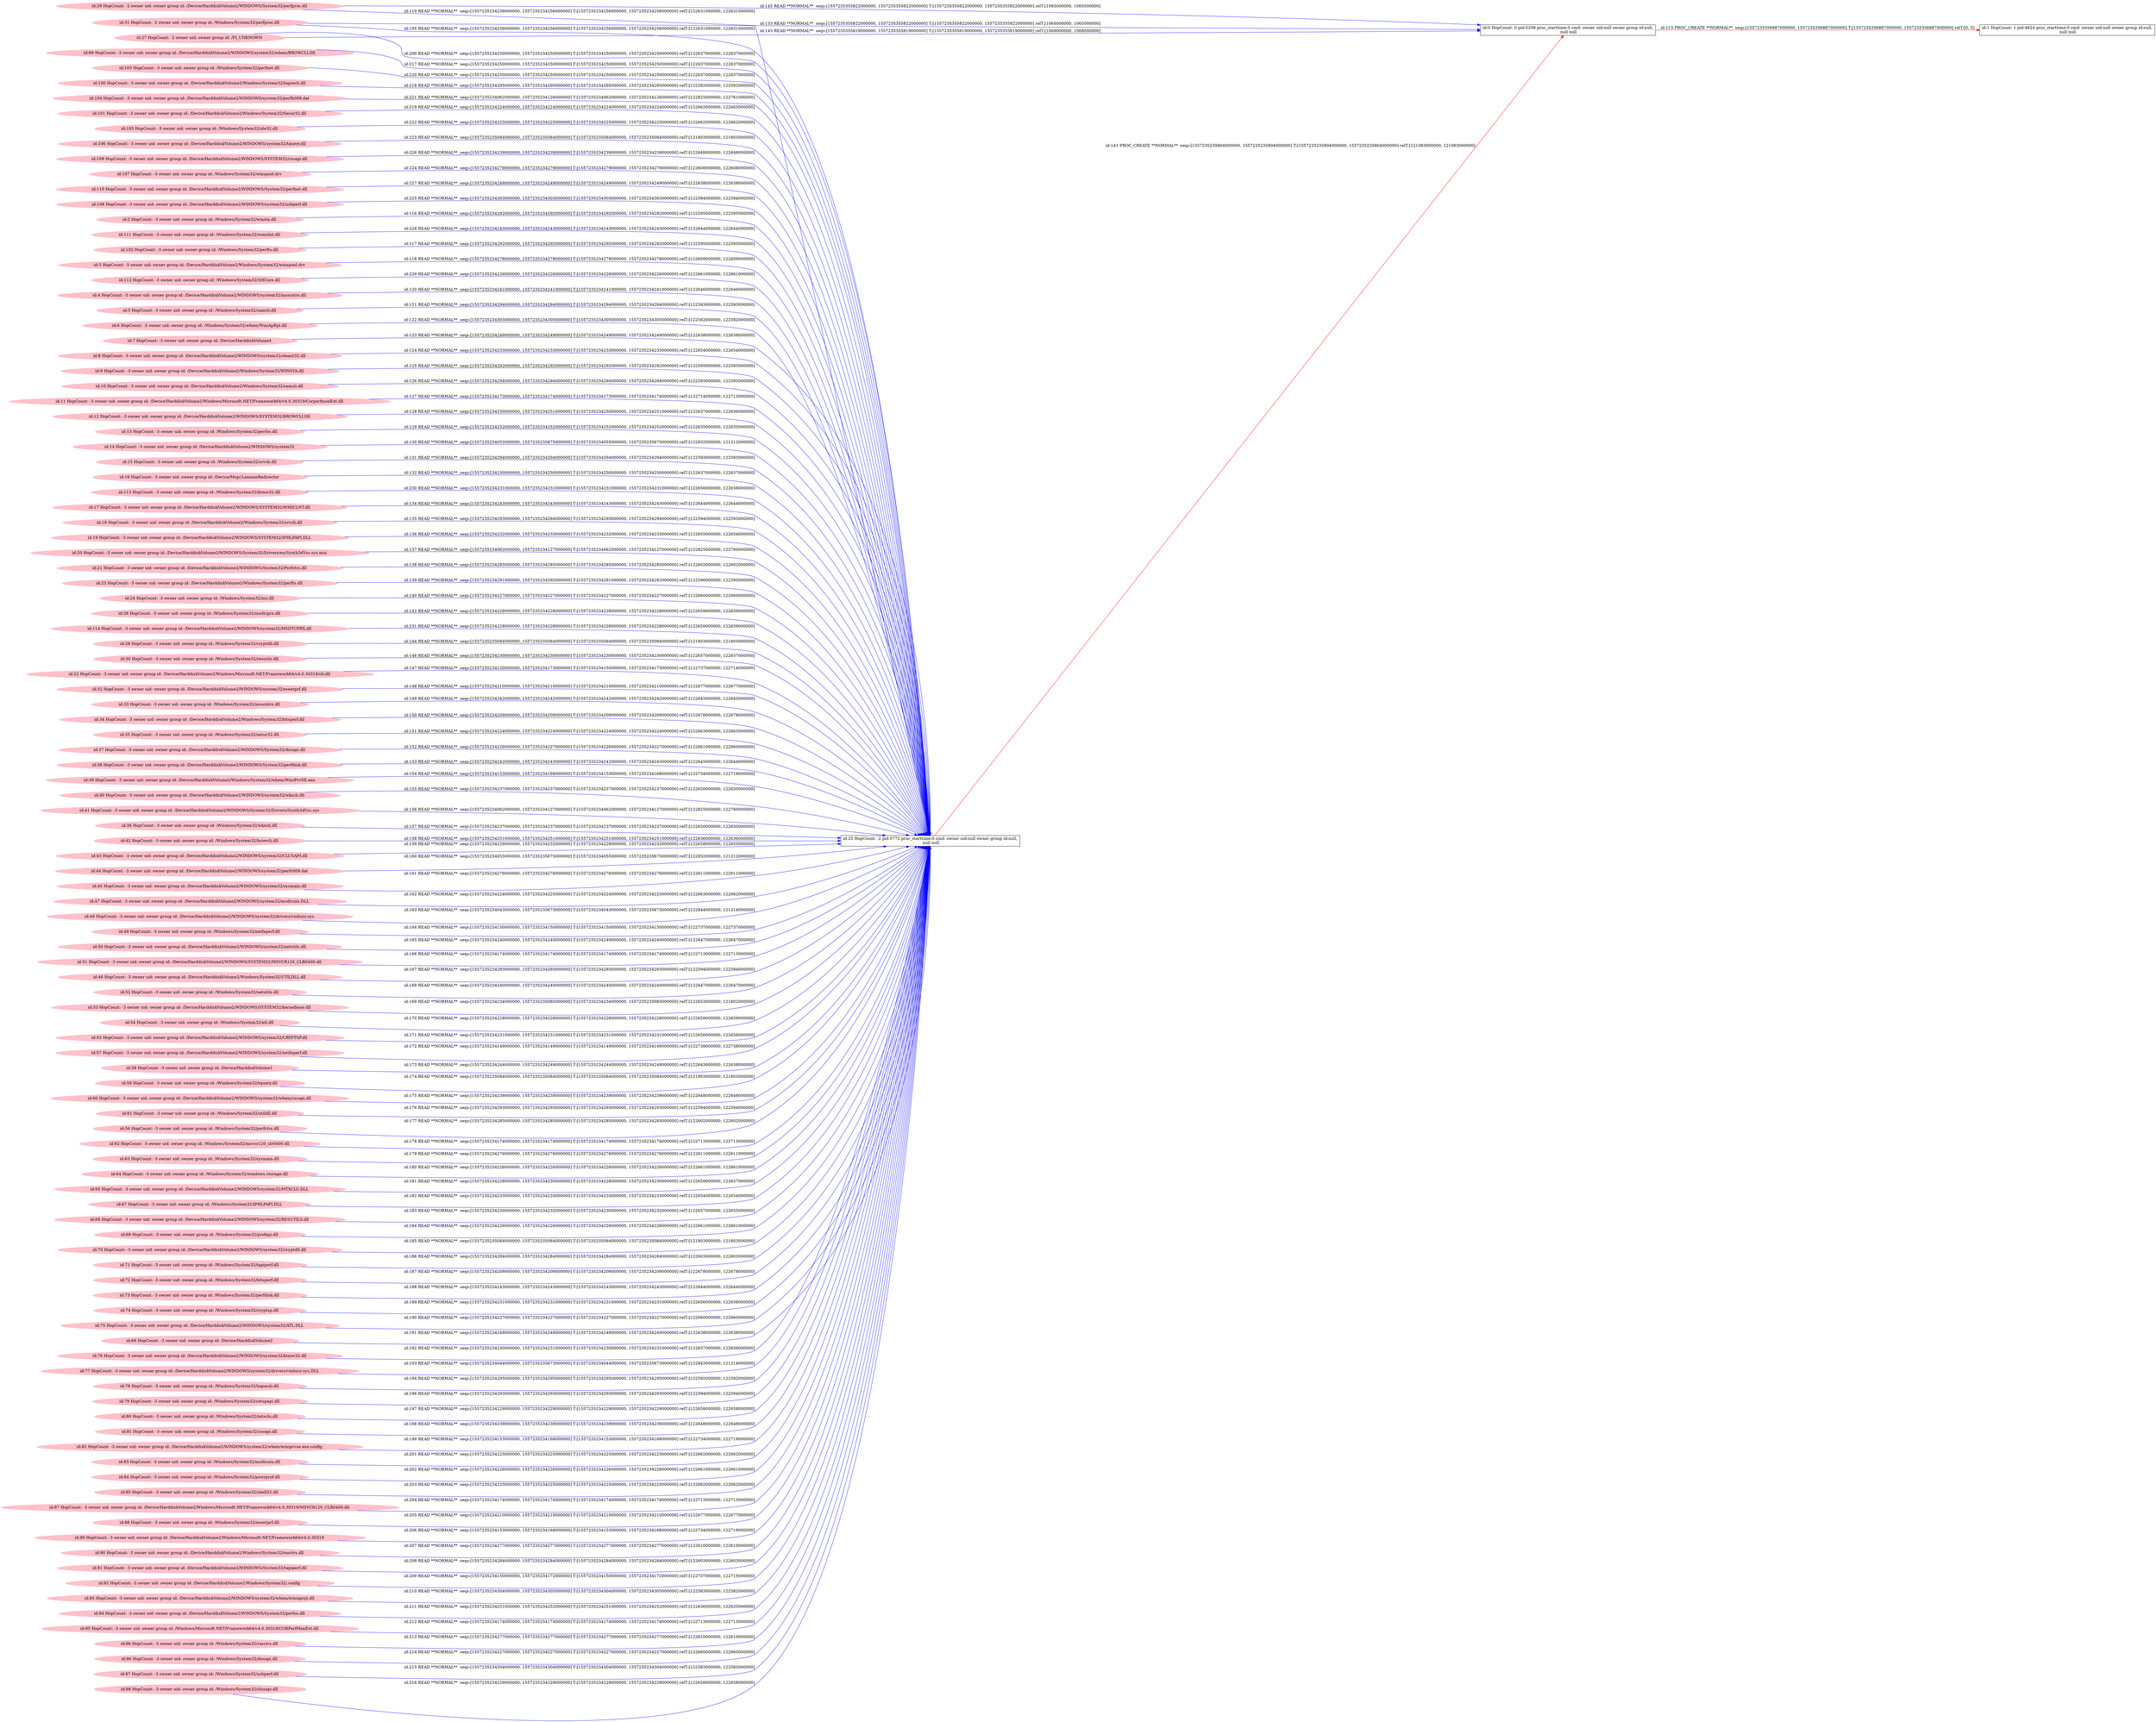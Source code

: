 digraph  {
rankdir=LR
"0"[color=black,label="id:0 HopCount: 0 pid:5208 proc_starttime:0 cmd: owner uid:null owner group id:null,\n null null", shape=box,style=solid];
"1"[color=black,label="id:1 HopCount: 1 pid:4624 proc_starttime:0 cmd: owner uid:null owner group id:null,\n null null", shape=box,style=solid];
"0" -> "1" [id=115,__obj="PROC_CREATE"color=red,label="id:115 PROC_CREATE **NORMAL**  seqs:[1557235356887000000, 1557235356887000000] T:[1557235356887000000, 1557235356887000000] relT:[0, 0]",style=solid];
"2"[color=pink,label="id:2 HopCount: -3 owner uid: owner group id: /Windows/System32/winsta.dll ", shape=oval,style=filled];
"25"[color=black,label="id:25 HopCount: -2 pid:5772 proc_starttime:0 cmd: owner uid:null owner group id:null,\n null null", shape=box,style=solid];
"2" -> "25" [id=116,__obj="READ"color=blue,label="id:116 READ **NORMAL**  seqs:[1557235234292000000, 1557235234292000000] T:[1557235234292000000, 1557235234292000000] relT:[122595000000, 122595000000]",style=solid];
"102"[color=pink,label="id:102 HopCount: -3 owner uid: owner group id: /Windows/System32/perfts.dll ", shape=oval,style=filled];
"102" -> "25" [id=117,__obj="READ"color=blue,label="id:117 READ **NORMAL**  seqs:[1557235234292000000, 1557235234292000000] T:[1557235234292000000, 1557235234292000000] relT:[122595000000, 122595000000]",style=solid];
"3"[color=pink,label="id:3 HopCount: -3 owner uid: owner group id: /Device/HarddiskVolume2/Windows/System32/winspool.drv ", shape=oval,style=filled];
"3" -> "25" [id=118,__obj="READ"color=blue,label="id:118 READ **NORMAL**  seqs:[1557235234278000000, 1557235234278000000] T:[1557235234278000000, 1557235234278000000] relT:[122609000000, 122609000000]",style=solid];
"29"[color=pink,label="id:29 HopCount: -2 owner uid: owner group id: /Device/HarddiskVolume2/WINDOWS/System32/perfproc.dll ", shape=oval,style=filled];
"29" -> "25" [id=119,__obj="READ"color=blue,label="id:119 READ **NORMAL**  seqs:[1557235234256000000, 1557235234256000000] T:[1557235234256000000, 1557235234256000000] relT:[122631000000, 122631000000]",style=solid];
"4"[color=pink,label="id:4 HopCount: -3 owner uid: owner group id: /Device/HarddiskVolume2/WINDOWS/system32/msscntrs.dll ", shape=oval,style=filled];
"4" -> "25" [id=120,__obj="READ"color=blue,label="id:120 READ **NORMAL**  seqs:[1557235234241000000, 1557235234241000000] T:[1557235234241000000, 1557235234241000000] relT:[122646000000, 122646000000]",style=solid];
"5"[color=pink,label="id:5 HopCount: -3 owner uid: owner group id: /Windows/System32/samcli.dll ", shape=oval,style=filled];
"5" -> "25" [id=121,__obj="READ"color=blue,label="id:121 READ **NORMAL**  seqs:[1557235234294000000, 1557235234294000000] T:[1557235234294000000, 1557235234294000000] relT:[122593000000, 122593000000]",style=solid];
"6"[color=pink,label="id:6 HopCount: -3 owner uid: owner group id: /Windows/System32/wbem/WmiApRpl.dll ", shape=oval,style=filled];
"6" -> "25" [id=122,__obj="READ"color=blue,label="id:122 READ **NORMAL**  seqs:[1557235234305000000, 1557235234305000000] T:[1557235234305000000, 1557235234305000000] relT:[122582000000, 122582000000]",style=solid];
"7"[color=pink,label="id:7 HopCount: -3 owner uid: owner group id: /Device/HarddiskVolume4 ", shape=oval,style=filled];
"7" -> "25" [id=123,__obj="READ"color=blue,label="id:123 READ **NORMAL**  seqs:[1557235234249000000, 1557235234249000000] T:[1557235234249000000, 1557235234249000000] relT:[122638000000, 122638000000]",style=solid];
"8"[color=pink,label="id:8 HopCount: -3 owner uid: owner group id: /Device/HarddiskVolume2/WINDOWS/system32/oleaut32.dll ", shape=oval,style=filled];
"8" -> "25" [id=124,__obj="READ"color=blue,label="id:124 READ **NORMAL**  seqs:[1557235234233000000, 1557235234233000000] T:[1557235234233000000, 1557235234233000000] relT:[122654000000, 122654000000]",style=solid];
"9"[color=pink,label="id:9 HopCount: -3 owner uid: owner group id: /Device/HarddiskVolume2/Windows/System32/WINSTA.dll ", shape=oval,style=filled];
"9" -> "25" [id=125,__obj="READ"color=blue,label="id:125 READ **NORMAL**  seqs:[1557235234292000000, 1557235234292000000] T:[1557235234292000000, 1557235234292000000] relT:[122595000000, 122595000000]",style=solid];
"10"[color=pink,label="id:10 HopCount: -3 owner uid: owner group id: /Device/HarddiskVolume2/Windows/System32/samcli.dll ", shape=oval,style=filled];
"10" -> "25" [id=126,__obj="READ"color=blue,label="id:126 READ **NORMAL**  seqs:[1557235234294000000, 1557235234294000000] T:[1557235234294000000, 1557235234294000000] relT:[122593000000, 122593000000]",style=solid];
"11"[color=pink,label="id:11 HopCount: -3 owner uid: owner group id: /Device/HarddiskVolume2/Windows/Microsoft.NET/Framework64/v4.0.30319/CorperfmonExt.dll ", shape=oval,style=filled];
"11" -> "25" [id=127,__obj="READ"color=blue,label="id:127 READ **NORMAL**  seqs:[1557235234173000000, 1557235234174000000] T:[1557235234173000000, 1557235234174000000] relT:[122714000000, 122713000000]",style=solid];
"12"[color=pink,label="id:12 HopCount: -3 owner uid: owner group id: /Device/HarddiskVolume2/WINDOWS/SYSTEM32/BROWCLI.Dll ", shape=oval,style=filled];
"12" -> "25" [id=128,__obj="READ"color=blue,label="id:128 READ **NORMAL**  seqs:[1557235234250000000, 1557235234251000000] T:[1557235234250000000, 1557235234251000000] relT:[122637000000, 122636000000]",style=solid];
"13"[color=pink,label="id:13 HopCount: -3 owner uid: owner group id: /Windows/System32/perfos.dll ", shape=oval,style=filled];
"13" -> "25" [id=129,__obj="READ"color=blue,label="id:129 READ **NORMAL**  seqs:[1557235234252000000, 1557235234252000000] T:[1557235234252000000, 1557235234252000000] relT:[122635000000, 122635000000]",style=solid];
"14"[color=pink,label="id:14 HopCount: -3 owner uid: owner group id: /Device/HarddiskVolume2/WINDOWS/system32 ", shape=oval,style=filled];
"14" -> "25" [id=130,__obj="READ"color=blue,label="id:130 READ **NORMAL**  seqs:[1557235234055000000, 1557235235675000000] T:[1557235234055000000, 1557235235675000000] relT:[122832000000, 121212000000]",style=solid];
"15"[color=pink,label="id:15 HopCount: -3 owner uid: owner group id: /Windows/System32/srvcli.dll ", shape=oval,style=filled];
"15" -> "25" [id=131,__obj="READ"color=blue,label="id:131 READ **NORMAL**  seqs:[1557235234294000000, 1557235234294000000] T:[1557235234294000000, 1557235234294000000] relT:[122593000000, 122593000000]",style=solid];
"16"[color=pink,label="id:16 HopCount: -3 owner uid: owner group id: /Device/Mup/;LanmanRedirector ", shape=oval,style=filled];
"16" -> "25" [id=132,__obj="READ"color=blue,label="id:132 READ **NORMAL**  seqs:[1557235234250000000, 1557235234250000000] T:[1557235234250000000, 1557235234250000000] relT:[122637000000, 122637000000]",style=solid];
"31"[color=pink,label="id:31 HopCount: -2 owner uid: owner group id: /Windows/System32/perfproc.dll ", shape=oval,style=filled];
"31" -> "0" [id=133,__obj="READ"color=blue,label="id:133 READ **NORMAL**  seqs:[1557235355822000000, 1557235355822000000] T:[1557235355822000000, 1557235355822000000] relT:[1065000000, 1065000000]",style=solid];
"17"[color=pink,label="id:17 HopCount: -3 owner uid: owner group id: /Device/HarddiskVolume2/WINDOWS/SYSTEM32/WMICLNT.dll ", shape=oval,style=filled];
"17" -> "25" [id=134,__obj="READ"color=blue,label="id:134 READ **NORMAL**  seqs:[1557235234243000000, 1557235234243000000] T:[1557235234243000000, 1557235234243000000] relT:[122644000000, 122644000000]",style=solid];
"18"[color=pink,label="id:18 HopCount: -3 owner uid: owner group id: /Device/HarddiskVolume2/Windows/System32/srvcli.dll ", shape=oval,style=filled];
"18" -> "25" [id=135,__obj="READ"color=blue,label="id:135 READ **NORMAL**  seqs:[1557235234293000000, 1557235234294000000] T:[1557235234293000000, 1557235234294000000] relT:[122594000000, 122593000000]",style=solid];
"19"[color=pink,label="id:19 HopCount: -3 owner uid: owner group id: /Device/HarddiskVolume2/WINDOWS/SYSTEM32/IPHLPAPI.DLL ", shape=oval,style=filled];
"19" -> "25" [id=136,__obj="READ"color=blue,label="id:136 READ **NORMAL**  seqs:[1557235234232000000, 1557235234233000000] T:[1557235234232000000, 1557235234233000000] relT:[122655000000, 122654000000]",style=solid];
"20"[color=pink,label="id:20 HopCount: -3 owner uid: owner group id: /Device/HarddiskVolume2/WINDOWS/System32/Drivers/en/Synth3dVsc.sys.mui ", shape=oval,style=filled];
"20" -> "25" [id=137,__obj="READ"color=blue,label="id:137 READ **NORMAL**  seqs:[1557235234062000000, 1557235234127000000] T:[1557235234062000000, 1557235234127000000] relT:[122825000000, 122760000000]",style=solid];
"21"[color=pink,label="id:21 HopCount: -3 owner uid: owner group id: /Device/HarddiskVolume2/WINDOWS/System32/Perfctrs.dll ", shape=oval,style=filled];
"21" -> "25" [id=138,__obj="READ"color=blue,label="id:138 READ **NORMAL**  seqs:[1557235234285000000, 1557235234285000000] T:[1557235234285000000, 1557235234285000000] relT:[122602000000, 122602000000]",style=solid];
"23"[color=pink,label="id:23 HopCount: -3 owner uid: owner group id: /Device/HarddiskVolume2/Windows/System32/perfts.dll ", shape=oval,style=filled];
"23" -> "25" [id=139,__obj="READ"color=blue,label="id:139 READ **NORMAL**  seqs:[1557235234291000000, 1557235234292000000] T:[1557235234291000000, 1557235234292000000] relT:[122596000000, 122595000000]",style=solid];
"24"[color=pink,label="id:24 HopCount: -3 owner uid: owner group id: /Windows/System32/nsi.dll ", shape=oval,style=filled];
"24" -> "25" [id=140,__obj="READ"color=blue,label="id:140 READ **NORMAL**  seqs:[1557235234227000000, 1557235234227000000] T:[1557235234227000000, 1557235234227000000] relT:[122660000000, 122660000000]",style=solid];
"25" -> "0" [id=141,__obj="PROC_CREATE"color=red,label="id:141 PROC_CREATE **NORMAL**  seqs:[1557235235804000000, 1557235235804000000] T:[1557235235804000000, 1557235235804000000] relT:[121083000000, 121083000000]",style=solid];
"26"[color=pink,label="id:26 HopCount: -3 owner uid: owner group id: /Windows/System32/msdtcprx.dll ", shape=oval,style=filled];
"26" -> "25" [id=142,__obj="READ"color=blue,label="id:142 READ **NORMAL**  seqs:[1557235234228000000, 1557235234228000000] T:[1557235234228000000, 1557235234228000000] relT:[122659000000, 122659000000]",style=solid];
"27"[color=pink,label="id:27 HopCount: -2 owner uid: owner group id: /FI_UNKNOWN ", shape=oval,style=filled];
"27" -> "0" [id=143,__obj="READ"color=blue,label="id:143 READ **NORMAL**  seqs:[1557235355819000000, 1557235355819000000] T:[1557235355819000000, 1557235355819000000] relT:[1068000000, 1068000000]",style=solid];
"28"[color=pink,label="id:28 HopCount: -3 owner uid: owner group id: /Windows/System32/cryptdll.dll ", shape=oval,style=filled];
"28" -> "25" [id=144,__obj="READ"color=blue,label="id:144 READ **NORMAL**  seqs:[1557235235084000000, 1557235235084000000] T:[1557235235084000000, 1557235235084000000] relT:[121803000000, 121803000000]",style=solid];
"29" -> "0" [id=145,__obj="READ"color=blue,label="id:145 READ **NORMAL**  seqs:[1557235355822000000, 1557235355822000000] T:[1557235355822000000, 1557235355822000000] relT:[1065000000, 1065000000]",style=solid];
"30"[color=pink,label="id:30 HopCount: -3 owner uid: owner group id: /Windows/System32/resutils.dll ", shape=oval,style=filled];
"30" -> "25" [id=146,__obj="READ"color=blue,label="id:146 READ **NORMAL**  seqs:[1557235234230000000, 1557235234230000000] T:[1557235234230000000, 1557235234230000000] relT:[122657000000, 122657000000]",style=solid];
"22"[color=pink,label="id:22 HopCount: -3 owner uid: owner group id: /Device/HarddiskVolume2/Windows/Microsoft.NET/Framework64/v4.0.30319/clr.dll ", shape=oval,style=filled];
"22" -> "25" [id=147,__obj="READ"color=blue,label="id:147 READ **NORMAL**  seqs:[1557235234150000000, 1557235234173000000] T:[1557235234150000000, 1557235234173000000] relT:[122737000000, 122714000000]",style=solid];
"32"[color=pink,label="id:32 HopCount: -3 owner uid: owner group id: /Device/HarddiskVolume2/WINDOWS/system32/esentprf.dll ", shape=oval,style=filled];
"32" -> "25" [id=148,__obj="READ"color=blue,label="id:148 READ **NORMAL**  seqs:[1557235234210000000, 1557235234210000000] T:[1557235234210000000, 1557235234210000000] relT:[122677000000, 122677000000]",style=solid];
"33"[color=pink,label="id:33 HopCount: -3 owner uid: owner group id: /Windows/System32/msscntrs.dll ", shape=oval,style=filled];
"33" -> "25" [id=149,__obj="READ"color=blue,label="id:149 READ **NORMAL**  seqs:[1557235234242000000, 1557235234242000000] T:[1557235234242000000, 1557235234242000000] relT:[122645000000, 122645000000]",style=solid];
"34"[color=pink,label="id:34 HopCount: -3 owner uid: owner group id: /Device/HarddiskVolume2/Windows/System32/bitsperf.dll ", shape=oval,style=filled];
"34" -> "25" [id=150,__obj="READ"color=blue,label="id:150 READ **NORMAL**  seqs:[1557235234209000000, 1557235234209000000] T:[1557235234209000000, 1557235234209000000] relT:[122678000000, 122678000000]",style=solid];
"35"[color=pink,label="id:35 HopCount: -3 owner uid: owner group id: /Windows/System32/secur32.dll ", shape=oval,style=filled];
"35" -> "25" [id=151,__obj="READ"color=blue,label="id:151 READ **NORMAL**  seqs:[1557235234224000000, 1557235234224000000] T:[1557235234224000000, 1557235234224000000] relT:[122663000000, 122663000000]",style=solid];
"37"[color=pink,label="id:37 HopCount: -3 owner uid: owner group id: /Device/HarddiskVolume2/WINDOWS/System32/dnsapi.dll ", shape=oval,style=filled];
"37" -> "25" [id=152,__obj="READ"color=blue,label="id:152 READ **NORMAL**  seqs:[1557235234226000000, 1557235234227000000] T:[1557235234226000000, 1557235234227000000] relT:[122661000000, 122660000000]",style=solid];
"38"[color=pink,label="id:38 HopCount: -3 owner uid: owner group id: /Device/HarddiskVolume2/WINDOWS/System32/perfdisk.dll ", shape=oval,style=filled];
"38" -> "25" [id=153,__obj="READ"color=blue,label="id:153 READ **NORMAL**  seqs:[1557235234242000000, 1557235234243000000] T:[1557235234242000000, 1557235234243000000] relT:[122645000000, 122644000000]",style=solid];
"39"[color=pink,label="id:39 HopCount: -3 owner uid: owner group id: /Device/HarddiskVolume2/Windows/System32/wbem/WmiPrvSE.exe ", shape=oval,style=filled];
"39" -> "25" [id=154,__obj="READ"color=blue,label="id:154 READ **NORMAL**  seqs:[1557235234153000000, 1557235234168000000] T:[1557235234153000000, 1557235234168000000] relT:[122734000000, 122719000000]",style=solid];
"40"[color=pink,label="id:40 HopCount: -3 owner uid: owner group id: /Device/HarddiskVolume2/WINDOWS/system32/wkscli.dll ", shape=oval,style=filled];
"40" -> "25" [id=155,__obj="READ"color=blue,label="id:155 READ **NORMAL**  seqs:[1557235234237000000, 1557235234237000000] T:[1557235234237000000, 1557235234237000000] relT:[122650000000, 122650000000]",style=solid];
"41"[color=pink,label="id:41 HopCount: -3 owner uid: owner group id: /Device/HarddiskVolume2/WINDOWS/System32/Drivers/Synth3dVsc.sys ", shape=oval,style=filled];
"41" -> "25" [id=156,__obj="READ"color=blue,label="id:156 READ **NORMAL**  seqs:[1557235234062000000, 1557235234127000000] T:[1557235234062000000, 1557235234127000000] relT:[122825000000, 122760000000]",style=solid];
"36"[color=pink,label="id:36 HopCount: -3 owner uid: owner group id: /Windows/System32/wkscli.dll ", shape=oval,style=filled];
"36" -> "25" [id=157,__obj="READ"color=blue,label="id:157 READ **NORMAL**  seqs:[1557235234237000000, 1557235234237000000] T:[1557235234237000000, 1557235234237000000] relT:[122650000000, 122650000000]",style=solid];
"42"[color=pink,label="id:42 HopCount: -3 owner uid: owner group id: /Windows/System32/browcli.dll ", shape=oval,style=filled];
"42" -> "25" [id=158,__obj="READ"color=blue,label="id:158 READ **NORMAL**  seqs:[1557235234251000000, 1557235234251000000] T:[1557235234251000000, 1557235234251000000] relT:[122636000000, 122636000000]",style=solid];
"43"[color=pink,label="id:43 HopCount: -3 owner uid: owner group id: /Device/HarddiskVolume2/WINDOWS/system32/CLUSAPI.dll ", shape=oval,style=filled];
"43" -> "25" [id=159,__obj="READ"color=blue,label="id:159 READ **NORMAL**  seqs:[1557235234229000000, 1557235234232000000] T:[1557235234229000000, 1557235234232000000] relT:[122658000000, 122655000000]",style=solid];
"44"[color=pink,label="id:44 HopCount: -3 owner uid: owner group id: /Device/HarddiskVolume2/WINDOWS/system32/perfc009.dat ", shape=oval,style=filled];
"44" -> "25" [id=160,__obj="READ"color=blue,label="id:160 READ **NORMAL**  seqs:[1557235234055000000, 1557235235675000000] T:[1557235234055000000, 1557235235675000000] relT:[122832000000, 121212000000]",style=solid];
"45"[color=pink,label="id:45 HopCount: -3 owner uid: owner group id: /Device/HarddiskVolume2/WINDOWS/system32/sysmain.dll ", shape=oval,style=filled];
"45" -> "25" [id=161,__obj="READ"color=blue,label="id:161 READ **NORMAL**  seqs:[1557235234276000000, 1557235234276000000] T:[1557235234276000000, 1557235234276000000] relT:[122611000000, 122611000000]",style=solid];
"47"[color=pink,label="id:47 HopCount: -3 owner uid: owner group id: /Device/HarddiskVolume2/WINDOWS/system32/msdtcuiu.DLL ", shape=oval,style=filled];
"47" -> "25" [id=162,__obj="READ"color=blue,label="id:162 READ **NORMAL**  seqs:[1557235234224000000, 1557235234225000000] T:[1557235234224000000, 1557235234225000000] relT:[122663000000, 122662000000]",style=solid];
"48"[color=pink,label="id:48 HopCount: -3 owner uid: owner group id: /Device/HarddiskVolume2/WINDOWS/system32/drivers/vmbusr.sys ", shape=oval,style=filled];
"48" -> "25" [id=163,__obj="READ"color=blue,label="id:163 READ **NORMAL**  seqs:[1557235234043000000, 1557235235673000000] T:[1557235234043000000, 1557235235673000000] relT:[122844000000, 121214000000]",style=solid];
"49"[color=pink,label="id:49 HopCount: -3 owner uid: owner group id: /Windows/System32/netfxperf.dll ", shape=oval,style=filled];
"49" -> "25" [id=164,__obj="READ"color=blue,label="id:164 READ **NORMAL**  seqs:[1557235234150000000, 1557235234150000000] T:[1557235234150000000, 1557235234150000000] relT:[122737000000, 122737000000]",style=solid];
"50"[color=pink,label="id:50 HopCount: -3 owner uid: owner group id: /Device/HarddiskVolume2/WINDOWS/system32/netutils.dll ", shape=oval,style=filled];
"50" -> "25" [id=165,__obj="READ"color=blue,label="id:165 READ **NORMAL**  seqs:[1557235234240000000, 1557235234240000000] T:[1557235234240000000, 1557235234240000000] relT:[122647000000, 122647000000]",style=solid];
"51"[color=pink,label="id:51 HopCount: -3 owner uid: owner group id: /Device/HarddiskVolume2/WINDOWS/SYSTEM32/MSVCR120_CLR0400.dll ", shape=oval,style=filled];
"51" -> "25" [id=166,__obj="READ"color=blue,label="id:166 READ **NORMAL**  seqs:[1557235234174000000, 1557235234174000000] T:[1557235234174000000, 1557235234174000000] relT:[122713000000, 122713000000]",style=solid];
"46"[color=pink,label="id:46 HopCount: -3 owner uid: owner group id: /Device/HarddiskVolume2/Windows/System32/UTILDLL.dll ", shape=oval,style=filled];
"46" -> "25" [id=167,__obj="READ"color=blue,label="id:167 READ **NORMAL**  seqs:[1557235234293000000, 1557235234293000000] T:[1557235234293000000, 1557235234293000000] relT:[122594000000, 122594000000]",style=solid];
"52"[color=pink,label="id:52 HopCount: -3 owner uid: owner group id: /Windows/System32/netutils.dll ", shape=oval,style=filled];
"52" -> "25" [id=168,__obj="READ"color=blue,label="id:168 READ **NORMAL**  seqs:[1557235234240000000, 1557235234240000000] T:[1557235234240000000, 1557235234240000000] relT:[122647000000, 122647000000]",style=solid];
"53"[color=pink,label="id:53 HopCount: -3 owner uid: owner group id: /Device/HarddiskVolume2/WINDOWS/SYSTEM32/kernelbase.dll ", shape=oval,style=filled];
"53" -> "25" [id=169,__obj="READ"color=blue,label="id:169 READ **NORMAL**  seqs:[1557235234234000000, 1557235235085000000] T:[1557235234234000000, 1557235235085000000] relT:[122653000000, 121802000000]",style=solid];
"54"[color=pink,label="id:54 HopCount: -3 owner uid: owner group id: /Windows/System32/atl.dll ", shape=oval,style=filled];
"54" -> "25" [id=170,__obj="READ"color=blue,label="id:170 READ **NORMAL**  seqs:[1557235234228000000, 1557235234228000000] T:[1557235234228000000, 1557235234228000000] relT:[122659000000, 122659000000]",style=solid];
"55"[color=pink,label="id:55 HopCount: -3 owner uid: owner group id: /Device/HarddiskVolume2/WINDOWS/system32/CRYPTSP.dll ", shape=oval,style=filled];
"55" -> "25" [id=171,__obj="READ"color=blue,label="id:171 READ **NORMAL**  seqs:[1557235234231000000, 1557235234231000000] T:[1557235234231000000, 1557235234231000000] relT:[122656000000, 122656000000]",style=solid];
"57"[color=pink,label="id:57 HopCount: -3 owner uid: owner group id: /Device/HarddiskVolume2/WINDOWS/system32/netfxperf.dll ", shape=oval,style=filled];
"57" -> "25" [id=172,__obj="READ"color=blue,label="id:172 READ **NORMAL**  seqs:[1557235234149000000, 1557235234149000000] T:[1557235234149000000, 1557235234149000000] relT:[122738000000, 122738000000]",style=solid];
"58"[color=pink,label="id:58 HopCount: -3 owner uid: owner group id: /Device/HarddiskVolume1 ", shape=oval,style=filled];
"58" -> "25" [id=173,__obj="READ"color=blue,label="id:173 READ **NORMAL**  seqs:[1557235234244000000, 1557235234249000000] T:[1557235234244000000, 1557235234249000000] relT:[122643000000, 122638000000]",style=solid];
"59"[color=pink,label="id:59 HopCount: -3 owner uid: owner group id: /Windows/System32/tquery.dll ", shape=oval,style=filled];
"59" -> "25" [id=174,__obj="READ"color=blue,label="id:174 READ **NORMAL**  seqs:[1557235235084000000, 1557235235084000000] T:[1557235235084000000, 1557235235084000000] relT:[121803000000, 121803000000]",style=solid];
"60"[color=pink,label="id:60 HopCount: -3 owner uid: owner group id: /Device/HarddiskVolume2/WINDOWS/system32/wbem/cscapi.dll ", shape=oval,style=filled];
"60" -> "25" [id=175,__obj="READ"color=blue,label="id:175 READ **NORMAL**  seqs:[1557235234239000000, 1557235234239000000] T:[1557235234239000000, 1557235234239000000] relT:[122648000000, 122648000000]",style=solid];
"61"[color=pink,label="id:61 HopCount: -3 owner uid: owner group id: /Windows/System32/utildll.dll ", shape=oval,style=filled];
"61" -> "25" [id=176,__obj="READ"color=blue,label="id:176 READ **NORMAL**  seqs:[1557235234293000000, 1557235234293000000] T:[1557235234293000000, 1557235234293000000] relT:[122594000000, 122594000000]",style=solid];
"56"[color=pink,label="id:56 HopCount: -3 owner uid: owner group id: /Windows/System32/perfctrs.dll ", shape=oval,style=filled];
"56" -> "25" [id=177,__obj="READ"color=blue,label="id:177 READ **NORMAL**  seqs:[1557235234285000000, 1557235234285000000] T:[1557235234285000000, 1557235234285000000] relT:[122602000000, 122602000000]",style=solid];
"62"[color=pink,label="id:62 HopCount: -3 owner uid: owner group id: /Windows/System32/msvcr120_clr0400.dll ", shape=oval,style=filled];
"62" -> "25" [id=178,__obj="READ"color=blue,label="id:178 READ **NORMAL**  seqs:[1557235234174000000, 1557235234174000000] T:[1557235234174000000, 1557235234174000000] relT:[122713000000, 122713000000]",style=solid];
"63"[color=pink,label="id:63 HopCount: -3 owner uid: owner group id: /Windows/System32/sysmain.dll ", shape=oval,style=filled];
"63" -> "25" [id=179,__obj="READ"color=blue,label="id:179 READ **NORMAL**  seqs:[1557235234276000000, 1557235234276000000] T:[1557235234276000000, 1557235234276000000] relT:[122611000000, 122611000000]",style=solid];
"64"[color=pink,label="id:64 HopCount: -3 owner uid: owner group id: /Windows/System32/windows.storage.dll ", shape=oval,style=filled];
"64" -> "25" [id=180,__obj="READ"color=blue,label="id:180 READ **NORMAL**  seqs:[1557235234226000000, 1557235234226000000] T:[1557235234226000000, 1557235234226000000] relT:[122661000000, 122661000000]",style=solid];
"65"[color=pink,label="id:65 HopCount: -3 owner uid: owner group id: /Device/HarddiskVolume2/WINDOWS/system32/MTXCLU.DLL ", shape=oval,style=filled];
"65" -> "25" [id=181,__obj="READ"color=blue,label="id:181 READ **NORMAL**  seqs:[1557235234228000000, 1557235234230000000] T:[1557235234228000000, 1557235234230000000] relT:[122659000000, 122657000000]",style=solid];
"67"[color=pink,label="id:67 HopCount: -3 owner uid: owner group id: /Windows/System32/IPHLPAPI.DLL ", shape=oval,style=filled];
"67" -> "25" [id=182,__obj="READ"color=blue,label="id:182 READ **NORMAL**  seqs:[1557235234233000000, 1557235234233000000] T:[1557235234233000000, 1557235234233000000] relT:[122654000000, 122654000000]",style=solid];
"68"[color=pink,label="id:68 HopCount: -3 owner uid: owner group id: /Device/HarddiskVolume2/WINDOWS/system32/RESUTILS.dll ", shape=oval,style=filled];
"68" -> "25" [id=183,__obj="READ"color=blue,label="id:183 READ **NORMAL**  seqs:[1557235234230000000, 1557235234232000000] T:[1557235234230000000, 1557235234232000000] relT:[122657000000, 122655000000]",style=solid];
"69"[color=pink,label="id:69 HopCount: -3 owner uid: owner group id: /Windows/System32/profapi.dll ", shape=oval,style=filled];
"69" -> "25" [id=184,__obj="READ"color=blue,label="id:184 READ **NORMAL**  seqs:[1557235234226000000, 1557235234226000000] T:[1557235234226000000, 1557235234226000000] relT:[122661000000, 122661000000]",style=solid];
"70"[color=pink,label="id:70 HopCount: -3 owner uid: owner group id: /Device/HarddiskVolume2/WINDOWS/system32/cryptdll.dll ", shape=oval,style=filled];
"70" -> "25" [id=185,__obj="READ"color=blue,label="id:185 READ **NORMAL**  seqs:[1557235235084000000, 1557235235084000000] T:[1557235235084000000, 1557235235084000000] relT:[121803000000, 121803000000]",style=solid];
"71"[color=pink,label="id:71 HopCount: -3 owner uid: owner group id: /Windows/System32/tapiperf.dll ", shape=oval,style=filled];
"71" -> "25" [id=186,__obj="READ"color=blue,label="id:186 READ **NORMAL**  seqs:[1557235234284000000, 1557235234284000000] T:[1557235234284000000, 1557235234284000000] relT:[122603000000, 122603000000]",style=solid];
"72"[color=pink,label="id:72 HopCount: -3 owner uid: owner group id: /Windows/System32/bitsperf.dll ", shape=oval,style=filled];
"72" -> "25" [id=187,__obj="READ"color=blue,label="id:187 READ **NORMAL**  seqs:[1557235234209000000, 1557235234209000000] T:[1557235234209000000, 1557235234209000000] relT:[122678000000, 122678000000]",style=solid];
"73"[color=pink,label="id:73 HopCount: -3 owner uid: owner group id: /Windows/System32/perfdisk.dll ", shape=oval,style=filled];
"73" -> "25" [id=188,__obj="READ"color=blue,label="id:188 READ **NORMAL**  seqs:[1557235234243000000, 1557235234243000000] T:[1557235234243000000, 1557235234243000000] relT:[122644000000, 122644000000]",style=solid];
"74"[color=pink,label="id:74 HopCount: -3 owner uid: owner group id: /Windows/System32/cryptsp.dll ", shape=oval,style=filled];
"74" -> "25" [id=189,__obj="READ"color=blue,label="id:189 READ **NORMAL**  seqs:[1557235234231000000, 1557235234231000000] T:[1557235234231000000, 1557235234231000000] relT:[122656000000, 122656000000]",style=solid];
"75"[color=pink,label="id:75 HopCount: -3 owner uid: owner group id: /Device/HarddiskVolume2/WINDOWS/system32/ATL.DLL ", shape=oval,style=filled];
"75" -> "25" [id=190,__obj="READ"color=blue,label="id:190 READ **NORMAL**  seqs:[1557235234227000000, 1557235234227000000] T:[1557235234227000000, 1557235234227000000] relT:[122660000000, 122660000000]",style=solid];
"66"[color=pink,label="id:66 HopCount: -3 owner uid: owner group id: /Device/HarddiskVolume2 ", shape=oval,style=filled];
"66" -> "25" [id=191,__obj="READ"color=blue,label="id:191 READ **NORMAL**  seqs:[1557235234249000000, 1557235234249000000] T:[1557235234249000000, 1557235234249000000] relT:[122638000000, 122638000000]",style=solid];
"76"[color=pink,label="id:76 HopCount: -3 owner uid: owner group id: /Device/HarddiskVolume2/WINDOWS/system32/ktmw32.dll ", shape=oval,style=filled];
"76" -> "25" [id=192,__obj="READ"color=blue,label="id:192 READ **NORMAL**  seqs:[1557235234230000000, 1557235234231000000] T:[1557235234230000000, 1557235234231000000] relT:[122657000000, 122656000000]",style=solid];
"77"[color=pink,label="id:77 HopCount: -3 owner uid: owner group id: /Device/HarddiskVolume2/WINDOWS/system32/drivers/vmbusr.sys.DLL ", shape=oval,style=filled];
"77" -> "25" [id=193,__obj="READ"color=blue,label="id:193 READ **NORMAL**  seqs:[1557235234044000000, 1557235235673000000] T:[1557235234044000000, 1557235235673000000] relT:[122843000000, 121214000000]",style=solid];
"78"[color=pink,label="id:78 HopCount: -3 owner uid: owner group id: /Windows/System32/logoncli.dll ", shape=oval,style=filled];
"78" -> "25" [id=194,__obj="READ"color=blue,label="id:194 READ **NORMAL**  seqs:[1557235234295000000, 1557235234295000000] T:[1557235234295000000, 1557235234295000000] relT:[122592000000, 122592000000]",style=solid];
"31" -> "25" [id=195,__obj="READ"color=blue,label="id:195 READ **NORMAL**  seqs:[1557235234256000000, 1557235234256000000] T:[1557235234256000000, 1557235234256000000] relT:[122631000000, 122631000000]",style=solid];
"79"[color=pink,label="id:79 HopCount: -3 owner uid: owner group id: /Windows/System32/setupapi.dll ", shape=oval,style=filled];
"79" -> "25" [id=196,__obj="READ"color=blue,label="id:196 READ **NORMAL**  seqs:[1557235234293000000, 1557235234293000000] T:[1557235234293000000, 1557235234293000000] relT:[122594000000, 122594000000]",style=solid];
"80"[color=pink,label="id:80 HopCount: -3 owner uid: owner group id: /Windows/System32/mtxclu.dll ", shape=oval,style=filled];
"80" -> "25" [id=197,__obj="READ"color=blue,label="id:197 READ **NORMAL**  seqs:[1557235234229000000, 1557235234229000000] T:[1557235234229000000, 1557235234229000000] relT:[122658000000, 122658000000]",style=solid];
"81"[color=pink,label="id:81 HopCount: -3 owner uid: owner group id: /Windows/System32/cscapi.dll ", shape=oval,style=filled];
"81" -> "25" [id=198,__obj="READ"color=blue,label="id:198 READ **NORMAL**  seqs:[1557235234239000000, 1557235234239000000] T:[1557235234239000000, 1557235234239000000] relT:[122648000000, 122648000000]",style=solid];
"82"[color=pink,label="id:82 HopCount: -3 owner uid: owner group id: /Device/HarddiskVolume2/WINDOWS/system32/wbem/wmiprvse.exe.config ", shape=oval,style=filled];
"82" -> "25" [id=199,__obj="READ"color=blue,label="id:199 READ **NORMAL**  seqs:[1557235234153000000, 1557235234168000000] T:[1557235234153000000, 1557235234168000000] relT:[122734000000, 122719000000]",style=solid];
"27" -> "25" [id=200,__obj="READ"color=blue,label="id:200 READ **NORMAL**  seqs:[1557235234250000000, 1557235234250000000] T:[1557235234250000000, 1557235234250000000] relT:[122637000000, 122637000000]",style=solid];
"83"[color=pink,label="id:83 HopCount: -3 owner uid: owner group id: /Windows/System32/msdtcuiu.dll ", shape=oval,style=filled];
"83" -> "25" [id=201,__obj="READ"color=blue,label="id:201 READ **NORMAL**  seqs:[1557235234225000000, 1557235234225000000] T:[1557235234225000000, 1557235234225000000] relT:[122662000000, 122662000000]",style=solid];
"84"[color=pink,label="id:84 HopCount: -3 owner uid: owner group id: /Windows/System32/powrprof.dll ", shape=oval,style=filled];
"84" -> "25" [id=202,__obj="READ"color=blue,label="id:202 READ **NORMAL**  seqs:[1557235234226000000, 1557235234226000000] T:[1557235234226000000, 1557235234226000000] relT:[122661000000, 122661000000]",style=solid];
"85"[color=pink,label="id:85 HopCount: -3 owner uid: owner group id: /Windows/System32/shell32.dll ", shape=oval,style=filled];
"85" -> "25" [id=203,__obj="READ"color=blue,label="id:203 READ **NORMAL**  seqs:[1557235234225000000, 1557235234225000000] T:[1557235234225000000, 1557235234225000000] relT:[122662000000, 122662000000]",style=solid];
"87"[color=pink,label="id:87 HopCount: -3 owner uid: owner group id: /Device/HarddiskVolume2/Windows/Microsoft.NET/Framework64/v4.0.30319/MSVCR120_CLR0400.dll ", shape=oval,style=filled];
"87" -> "25" [id=204,__obj="READ"color=blue,label="id:204 READ **NORMAL**  seqs:[1557235234174000000, 1557235234174000000] T:[1557235234174000000, 1557235234174000000] relT:[122713000000, 122713000000]",style=solid];
"88"[color=pink,label="id:88 HopCount: -3 owner uid: owner group id: /Windows/System32/esentprf.dll ", shape=oval,style=filled];
"88" -> "25" [id=205,__obj="READ"color=blue,label="id:205 READ **NORMAL**  seqs:[1557235234210000000, 1557235234210000000] T:[1557235234210000000, 1557235234210000000] relT:[122677000000, 122677000000]",style=solid];
"89"[color=pink,label="id:89 HopCount: -3 owner uid: owner group id: /Device/HarddiskVolume2/Windows/Microsoft.NET/Framework64/v4.0.30319 ", shape=oval,style=filled];
"89" -> "25" [id=206,__obj="READ"color=blue,label="id:206 READ **NORMAL**  seqs:[1557235234153000000, 1557235234168000000] T:[1557235234153000000, 1557235234168000000] relT:[122734000000, 122719000000]",style=solid];
"90"[color=pink,label="id:90 HopCount: -3 owner uid: owner group id: /Device/HarddiskVolume2/Windows/System32/rasctrs.dll ", shape=oval,style=filled];
"90" -> "25" [id=207,__obj="READ"color=blue,label="id:207 READ **NORMAL**  seqs:[1557235234277000000, 1557235234277000000] T:[1557235234277000000, 1557235234277000000] relT:[122610000000, 122610000000]",style=solid];
"91"[color=pink,label="id:91 HopCount: -3 owner uid: owner group id: /Device/HarddiskVolume2/WINDOWS/System32/tapiperf.dll ", shape=oval,style=filled];
"91" -> "25" [id=208,__obj="READ"color=blue,label="id:208 READ **NORMAL**  seqs:[1557235234284000000, 1557235234284000000] T:[1557235234284000000, 1557235234284000000] relT:[122603000000, 122603000000]",style=solid];
"92"[color=pink,label="id:92 HopCount: -3 owner uid: owner group id: /Device/HarddiskVolume2/Windows/System32/.config ", shape=oval,style=filled];
"92" -> "25" [id=209,__obj="READ"color=blue,label="id:209 READ **NORMAL**  seqs:[1557235234150000000, 1557235234172000000] T:[1557235234150000000, 1557235234172000000] relT:[122737000000, 122715000000]",style=solid];
"93"[color=pink,label="id:93 HopCount: -3 owner uid: owner group id: /Device/HarddiskVolume2/WINDOWS/system32/wbem/wmiaprpl.dll ", shape=oval,style=filled];
"93" -> "25" [id=210,__obj="READ"color=blue,label="id:210 READ **NORMAL**  seqs:[1557235234304000000, 1557235234305000000] T:[1557235234304000000, 1557235234305000000] relT:[122583000000, 122582000000]",style=solid];
"94"[color=pink,label="id:94 HopCount: -3 owner uid: owner group id: /Device/HarddiskVolume2/WINDOWS/System32/perfos.dll ", shape=oval,style=filled];
"94" -> "25" [id=211,__obj="READ"color=blue,label="id:211 READ **NORMAL**  seqs:[1557235234251000000, 1557235234252000000] T:[1557235234251000000, 1557235234252000000] relT:[122636000000, 122635000000]",style=solid];
"95"[color=pink,label="id:95 HopCount: -3 owner uid: owner group id: /Windows/Microsoft.NET/Framework64/v4.0.30319/CORPerfMonExt.dll ", shape=oval,style=filled];
"95" -> "25" [id=212,__obj="READ"color=blue,label="id:212 READ **NORMAL**  seqs:[1557235234174000000, 1557235234174000000] T:[1557235234174000000, 1557235234174000000] relT:[122713000000, 122713000000]",style=solid];
"86"[color=pink,label="id:86 HopCount: -3 owner uid: owner group id: /Windows/System32/rasctrs.dll ", shape=oval,style=filled];
"86" -> "25" [id=213,__obj="READ"color=blue,label="id:213 READ **NORMAL**  seqs:[1557235234277000000, 1557235234277000000] T:[1557235234277000000, 1557235234277000000] relT:[122610000000, 122610000000]",style=solid];
"96"[color=pink,label="id:96 HopCount: -3 owner uid: owner group id: /Windows/System32/dnsapi.dll ", shape=oval,style=filled];
"96" -> "25" [id=214,__obj="READ"color=blue,label="id:214 READ **NORMAL**  seqs:[1557235234227000000, 1557235234227000000] T:[1557235234227000000, 1557235234227000000] relT:[122660000000, 122660000000]",style=solid];
"97"[color=pink,label="id:97 HopCount: -3 owner uid: owner group id: /Windows/System32/usbperf.dll ", shape=oval,style=filled];
"97" -> "25" [id=215,__obj="READ"color=blue,label="id:215 READ **NORMAL**  seqs:[1557235234304000000, 1557235234304000000] T:[1557235234304000000, 1557235234304000000] relT:[122583000000, 122583000000]",style=solid];
"98"[color=pink,label="id:98 HopCount: -3 owner uid: owner group id: /Windows/System32/clusapi.dll ", shape=oval,style=filled];
"98" -> "25" [id=216,__obj="READ"color=blue,label="id:216 READ **NORMAL**  seqs:[1557235234229000000, 1557235234229000000] T:[1557235234229000000, 1557235234229000000] relT:[122658000000, 122658000000]",style=solid];
"99"[color=pink,label="id:99 HopCount: -3 owner uid: owner group id: /Device/HarddiskVolume2/WINDOWS/system32/wbem/BROWCLI.Dll ", shape=oval,style=filled];
"99" -> "25" [id=217,__obj="READ"color=blue,label="id:217 READ **NORMAL**  seqs:[1557235234250000000, 1557235234250000000] T:[1557235234250000000, 1557235234250000000] relT:[122637000000, 122637000000]",style=solid];
"100"[color=pink,label="id:100 HopCount: -3 owner uid: owner group id: /Device/HarddiskVolume2/Windows/System32/logoncli.dll ", shape=oval,style=filled];
"100" -> "25" [id=218,__obj="READ"color=blue,label="id:218 READ **NORMAL**  seqs:[1557235234295000000, 1557235234295000000] T:[1557235234295000000, 1557235234295000000] relT:[122592000000, 122592000000]",style=solid];
"101"[color=pink,label="id:101 HopCount: -3 owner uid: owner group id: /Device/HarddiskVolume2/Windows/System32/Secur32.dll ", shape=oval,style=filled];
"101" -> "25" [id=219,__obj="READ"color=blue,label="id:219 READ **NORMAL**  seqs:[1557235234224000000, 1557235234224000000] T:[1557235234224000000, 1557235234224000000] relT:[122663000000, 122663000000]",style=solid];
"103"[color=pink,label="id:103 HopCount: -3 owner uid: owner group id: /Windows/System32/perfnet.dll ", shape=oval,style=filled];
"103" -> "25" [id=220,__obj="READ"color=blue,label="id:220 READ **NORMAL**  seqs:[1557235234250000000, 1557235234250000000] T:[1557235234250000000, 1557235234250000000] relT:[122637000000, 122637000000]",style=solid];
"104"[color=pink,label="id:104 HopCount: -3 owner uid: owner group id: /Device/HarddiskVolume2/WINDOWS/system32/perfh009.dat ", shape=oval,style=filled];
"104" -> "25" [id=221,__obj="READ"color=blue,label="id:221 READ **NORMAL**  seqs:[1557235234062000000, 1557235234126000000] T:[1557235234062000000, 1557235234126000000] relT:[122825000000, 122761000000]",style=solid];
"105"[color=pink,label="id:105 HopCount: -3 owner uid: owner group id: /Windows/System32/ole32.dll ", shape=oval,style=filled];
"105" -> "25" [id=222,__obj="READ"color=blue,label="id:222 READ **NORMAL**  seqs:[1557235234225000000, 1557235234225000000] T:[1557235234225000000, 1557235234225000000] relT:[122662000000, 122662000000]",style=solid];
"106"[color=pink,label="id:106 HopCount: -3 owner uid: owner group id: /Device/HarddiskVolume2/WINDOWS/system32/tquery.dll ", shape=oval,style=filled];
"106" -> "25" [id=223,__obj="READ"color=blue,label="id:223 READ **NORMAL**  seqs:[1557235235084000000, 1557235235084000000] T:[1557235235084000000, 1557235235084000000] relT:[121803000000, 121803000000]",style=solid];
"107"[color=pink,label="id:107 HopCount: -3 owner uid: owner group id: /Windows/System32/winspool.drv ", shape=oval,style=filled];
"107" -> "25" [id=224,__obj="READ"color=blue,label="id:224 READ **NORMAL**  seqs:[1557235234279000000, 1557235234279000000] T:[1557235234279000000, 1557235234279000000] relT:[122608000000, 122608000000]",style=solid];
"108"[color=pink,label="id:108 HopCount: -3 owner uid: owner group id: /Device/HarddiskVolume2/WINDOWS/system32/usbperf.dll ", shape=oval,style=filled];
"108" -> "25" [id=225,__obj="READ"color=blue,label="id:225 READ **NORMAL**  seqs:[1557235234303000000, 1557235234303000000] T:[1557235234303000000, 1557235234303000000] relT:[122584000000, 122584000000]",style=solid];
"109"[color=pink,label="id:109 HopCount: -3 owner uid: owner group id: /Device/HarddiskVolume2/WINDOWS/SYSTEM32/cscapi.dll ", shape=oval,style=filled];
"109" -> "25" [id=226,__obj="READ"color=blue,label="id:226 READ **NORMAL**  seqs:[1557235234239000000, 1557235234239000000] T:[1557235234239000000, 1557235234239000000] relT:[122648000000, 122648000000]",style=solid];
"110"[color=pink,label="id:110 HopCount: -3 owner uid: owner group id: /Device/HarddiskVolume2/WINDOWS/System32/perfnet.dll ", shape=oval,style=filled];
"110" -> "25" [id=227,__obj="READ"color=blue,label="id:227 READ **NORMAL**  seqs:[1557235234249000000, 1557235234249000000] T:[1557235234249000000, 1557235234249000000] relT:[122638000000, 122638000000]",style=solid];
"111"[color=pink,label="id:111 HopCount: -3 owner uid: owner group id: /Windows/System32/wmiclnt.dll ", shape=oval,style=filled];
"111" -> "25" [id=228,__obj="READ"color=blue,label="id:228 READ **NORMAL**  seqs:[1557235234243000000, 1557235234243000000] T:[1557235234243000000, 1557235234243000000] relT:[122644000000, 122644000000]",style=solid];
"112"[color=pink,label="id:112 HopCount: -3 owner uid: owner group id: /Windows/System32/SHCore.dll ", shape=oval,style=filled];
"112" -> "25" [id=229,__obj="READ"color=blue,label="id:229 READ **NORMAL**  seqs:[1557235234226000000, 1557235234226000000] T:[1557235234226000000, 1557235234226000000] relT:[122661000000, 122661000000]",style=solid];
"113"[color=pink,label="id:113 HopCount: -3 owner uid: owner group id: /Windows/System32/ktmw32.dll ", shape=oval,style=filled];
"113" -> "25" [id=230,__obj="READ"color=blue,label="id:230 READ **NORMAL**  seqs:[1557235234231000000, 1557235234231000000] T:[1557235234231000000, 1557235234231000000] relT:[122656000000, 122656000000]",style=solid];
"114"[color=pink,label="id:114 HopCount: -3 owner uid: owner group id: /Device/HarddiskVolume2/WINDOWS/system32/MSDTCPRX.dll ", shape=oval,style=filled];
"114" -> "25" [id=231,__obj="READ"color=blue,label="id:231 READ **NORMAL**  seqs:[1557235234228000000, 1557235234228000000] T:[1557235234228000000, 1557235234228000000] relT:[122659000000, 122659000000]",style=solid];
}